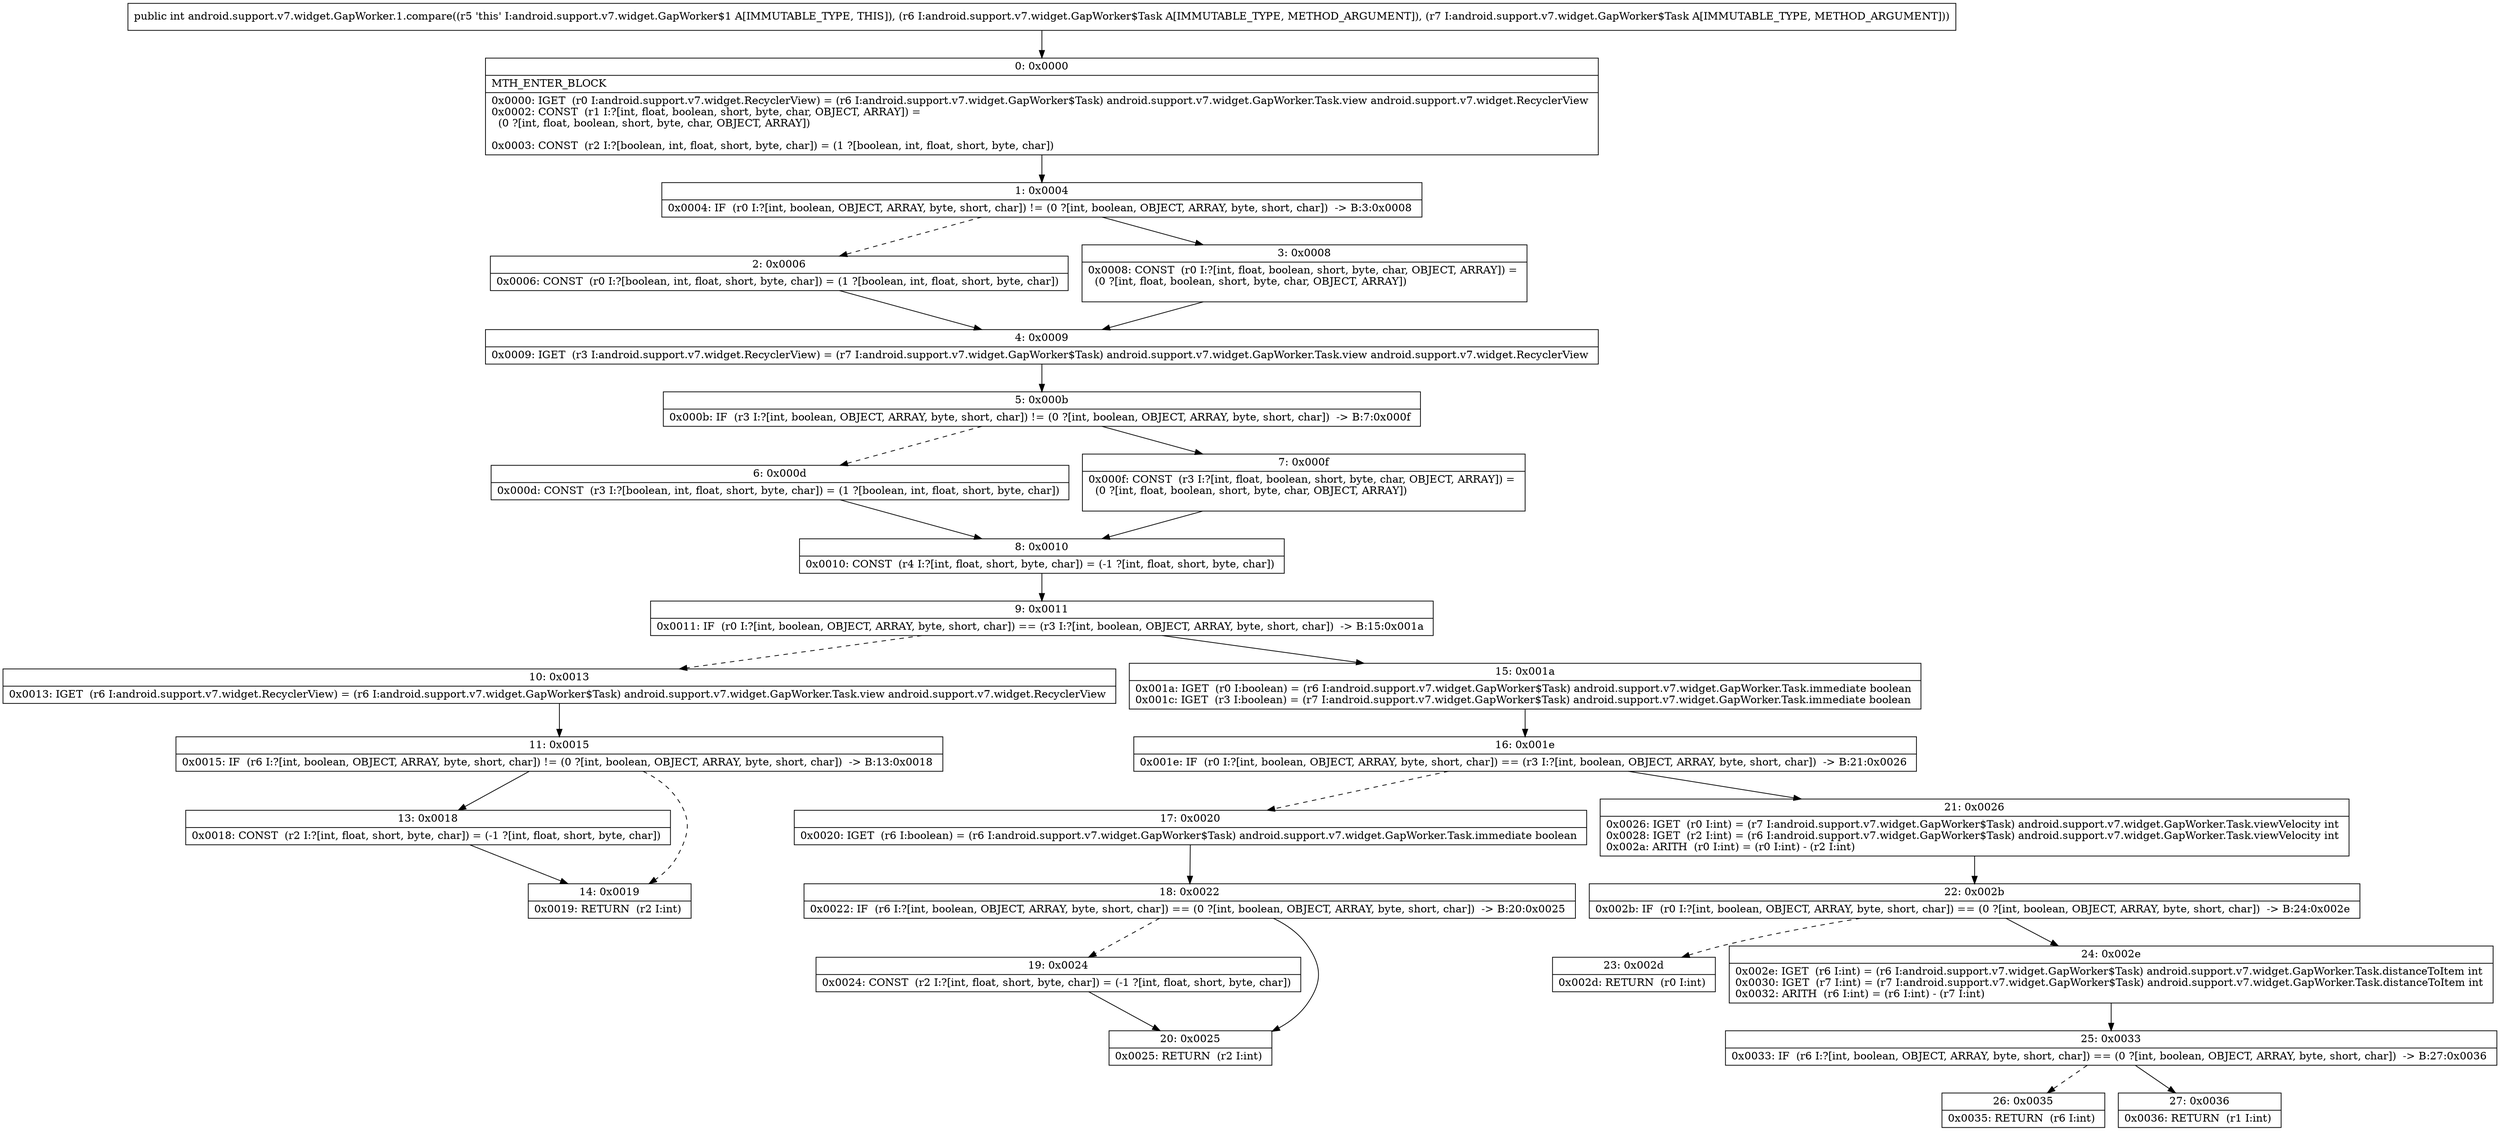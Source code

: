 digraph "CFG forandroid.support.v7.widget.GapWorker.1.compare(Landroid\/support\/v7\/widget\/GapWorker$Task;Landroid\/support\/v7\/widget\/GapWorker$Task;)I" {
Node_0 [shape=record,label="{0\:\ 0x0000|MTH_ENTER_BLOCK\l|0x0000: IGET  (r0 I:android.support.v7.widget.RecyclerView) = (r6 I:android.support.v7.widget.GapWorker$Task) android.support.v7.widget.GapWorker.Task.view android.support.v7.widget.RecyclerView \l0x0002: CONST  (r1 I:?[int, float, boolean, short, byte, char, OBJECT, ARRAY]) = \l  (0 ?[int, float, boolean, short, byte, char, OBJECT, ARRAY])\l \l0x0003: CONST  (r2 I:?[boolean, int, float, short, byte, char]) = (1 ?[boolean, int, float, short, byte, char]) \l}"];
Node_1 [shape=record,label="{1\:\ 0x0004|0x0004: IF  (r0 I:?[int, boolean, OBJECT, ARRAY, byte, short, char]) != (0 ?[int, boolean, OBJECT, ARRAY, byte, short, char])  \-\> B:3:0x0008 \l}"];
Node_2 [shape=record,label="{2\:\ 0x0006|0x0006: CONST  (r0 I:?[boolean, int, float, short, byte, char]) = (1 ?[boolean, int, float, short, byte, char]) \l}"];
Node_3 [shape=record,label="{3\:\ 0x0008|0x0008: CONST  (r0 I:?[int, float, boolean, short, byte, char, OBJECT, ARRAY]) = \l  (0 ?[int, float, boolean, short, byte, char, OBJECT, ARRAY])\l \l}"];
Node_4 [shape=record,label="{4\:\ 0x0009|0x0009: IGET  (r3 I:android.support.v7.widget.RecyclerView) = (r7 I:android.support.v7.widget.GapWorker$Task) android.support.v7.widget.GapWorker.Task.view android.support.v7.widget.RecyclerView \l}"];
Node_5 [shape=record,label="{5\:\ 0x000b|0x000b: IF  (r3 I:?[int, boolean, OBJECT, ARRAY, byte, short, char]) != (0 ?[int, boolean, OBJECT, ARRAY, byte, short, char])  \-\> B:7:0x000f \l}"];
Node_6 [shape=record,label="{6\:\ 0x000d|0x000d: CONST  (r3 I:?[boolean, int, float, short, byte, char]) = (1 ?[boolean, int, float, short, byte, char]) \l}"];
Node_7 [shape=record,label="{7\:\ 0x000f|0x000f: CONST  (r3 I:?[int, float, boolean, short, byte, char, OBJECT, ARRAY]) = \l  (0 ?[int, float, boolean, short, byte, char, OBJECT, ARRAY])\l \l}"];
Node_8 [shape=record,label="{8\:\ 0x0010|0x0010: CONST  (r4 I:?[int, float, short, byte, char]) = (\-1 ?[int, float, short, byte, char]) \l}"];
Node_9 [shape=record,label="{9\:\ 0x0011|0x0011: IF  (r0 I:?[int, boolean, OBJECT, ARRAY, byte, short, char]) == (r3 I:?[int, boolean, OBJECT, ARRAY, byte, short, char])  \-\> B:15:0x001a \l}"];
Node_10 [shape=record,label="{10\:\ 0x0013|0x0013: IGET  (r6 I:android.support.v7.widget.RecyclerView) = (r6 I:android.support.v7.widget.GapWorker$Task) android.support.v7.widget.GapWorker.Task.view android.support.v7.widget.RecyclerView \l}"];
Node_11 [shape=record,label="{11\:\ 0x0015|0x0015: IF  (r6 I:?[int, boolean, OBJECT, ARRAY, byte, short, char]) != (0 ?[int, boolean, OBJECT, ARRAY, byte, short, char])  \-\> B:13:0x0018 \l}"];
Node_13 [shape=record,label="{13\:\ 0x0018|0x0018: CONST  (r2 I:?[int, float, short, byte, char]) = (\-1 ?[int, float, short, byte, char]) \l}"];
Node_14 [shape=record,label="{14\:\ 0x0019|0x0019: RETURN  (r2 I:int) \l}"];
Node_15 [shape=record,label="{15\:\ 0x001a|0x001a: IGET  (r0 I:boolean) = (r6 I:android.support.v7.widget.GapWorker$Task) android.support.v7.widget.GapWorker.Task.immediate boolean \l0x001c: IGET  (r3 I:boolean) = (r7 I:android.support.v7.widget.GapWorker$Task) android.support.v7.widget.GapWorker.Task.immediate boolean \l}"];
Node_16 [shape=record,label="{16\:\ 0x001e|0x001e: IF  (r0 I:?[int, boolean, OBJECT, ARRAY, byte, short, char]) == (r3 I:?[int, boolean, OBJECT, ARRAY, byte, short, char])  \-\> B:21:0x0026 \l}"];
Node_17 [shape=record,label="{17\:\ 0x0020|0x0020: IGET  (r6 I:boolean) = (r6 I:android.support.v7.widget.GapWorker$Task) android.support.v7.widget.GapWorker.Task.immediate boolean \l}"];
Node_18 [shape=record,label="{18\:\ 0x0022|0x0022: IF  (r6 I:?[int, boolean, OBJECT, ARRAY, byte, short, char]) == (0 ?[int, boolean, OBJECT, ARRAY, byte, short, char])  \-\> B:20:0x0025 \l}"];
Node_19 [shape=record,label="{19\:\ 0x0024|0x0024: CONST  (r2 I:?[int, float, short, byte, char]) = (\-1 ?[int, float, short, byte, char]) \l}"];
Node_20 [shape=record,label="{20\:\ 0x0025|0x0025: RETURN  (r2 I:int) \l}"];
Node_21 [shape=record,label="{21\:\ 0x0026|0x0026: IGET  (r0 I:int) = (r7 I:android.support.v7.widget.GapWorker$Task) android.support.v7.widget.GapWorker.Task.viewVelocity int \l0x0028: IGET  (r2 I:int) = (r6 I:android.support.v7.widget.GapWorker$Task) android.support.v7.widget.GapWorker.Task.viewVelocity int \l0x002a: ARITH  (r0 I:int) = (r0 I:int) \- (r2 I:int) \l}"];
Node_22 [shape=record,label="{22\:\ 0x002b|0x002b: IF  (r0 I:?[int, boolean, OBJECT, ARRAY, byte, short, char]) == (0 ?[int, boolean, OBJECT, ARRAY, byte, short, char])  \-\> B:24:0x002e \l}"];
Node_23 [shape=record,label="{23\:\ 0x002d|0x002d: RETURN  (r0 I:int) \l}"];
Node_24 [shape=record,label="{24\:\ 0x002e|0x002e: IGET  (r6 I:int) = (r6 I:android.support.v7.widget.GapWorker$Task) android.support.v7.widget.GapWorker.Task.distanceToItem int \l0x0030: IGET  (r7 I:int) = (r7 I:android.support.v7.widget.GapWorker$Task) android.support.v7.widget.GapWorker.Task.distanceToItem int \l0x0032: ARITH  (r6 I:int) = (r6 I:int) \- (r7 I:int) \l}"];
Node_25 [shape=record,label="{25\:\ 0x0033|0x0033: IF  (r6 I:?[int, boolean, OBJECT, ARRAY, byte, short, char]) == (0 ?[int, boolean, OBJECT, ARRAY, byte, short, char])  \-\> B:27:0x0036 \l}"];
Node_26 [shape=record,label="{26\:\ 0x0035|0x0035: RETURN  (r6 I:int) \l}"];
Node_27 [shape=record,label="{27\:\ 0x0036|0x0036: RETURN  (r1 I:int) \l}"];
MethodNode[shape=record,label="{public int android.support.v7.widget.GapWorker.1.compare((r5 'this' I:android.support.v7.widget.GapWorker$1 A[IMMUTABLE_TYPE, THIS]), (r6 I:android.support.v7.widget.GapWorker$Task A[IMMUTABLE_TYPE, METHOD_ARGUMENT]), (r7 I:android.support.v7.widget.GapWorker$Task A[IMMUTABLE_TYPE, METHOD_ARGUMENT])) }"];
MethodNode -> Node_0;
Node_0 -> Node_1;
Node_1 -> Node_2[style=dashed];
Node_1 -> Node_3;
Node_2 -> Node_4;
Node_3 -> Node_4;
Node_4 -> Node_5;
Node_5 -> Node_6[style=dashed];
Node_5 -> Node_7;
Node_6 -> Node_8;
Node_7 -> Node_8;
Node_8 -> Node_9;
Node_9 -> Node_10[style=dashed];
Node_9 -> Node_15;
Node_10 -> Node_11;
Node_11 -> Node_13;
Node_11 -> Node_14[style=dashed];
Node_13 -> Node_14;
Node_15 -> Node_16;
Node_16 -> Node_17[style=dashed];
Node_16 -> Node_21;
Node_17 -> Node_18;
Node_18 -> Node_19[style=dashed];
Node_18 -> Node_20;
Node_19 -> Node_20;
Node_21 -> Node_22;
Node_22 -> Node_23[style=dashed];
Node_22 -> Node_24;
Node_24 -> Node_25;
Node_25 -> Node_26[style=dashed];
Node_25 -> Node_27;
}

